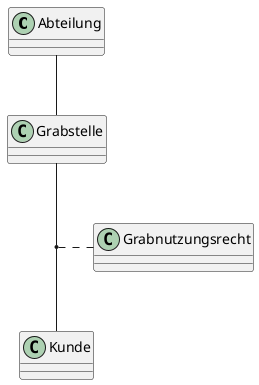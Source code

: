 @startuml
top to bottom direction

class Abteilung{}
class Grabstelle{}
class Kunde{}
class Grabnutzungsrecht{}

Abteilung -- Grabstelle
Grabstelle -- Kunde
(Grabstelle, Kunde) ..  Grabnutzungsrecht

@enduml